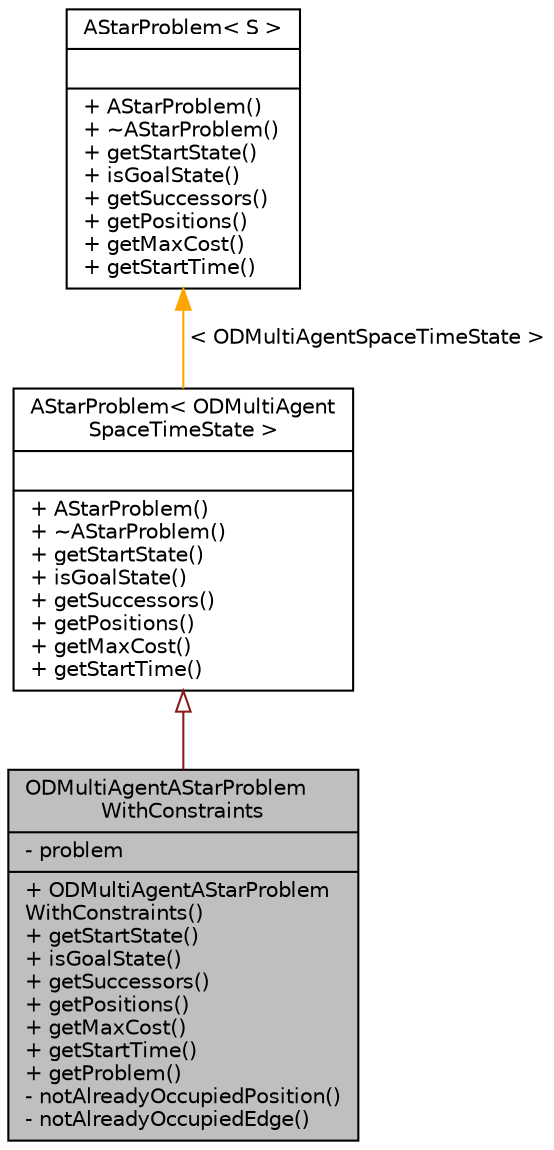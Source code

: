 digraph "ODMultiAgentAStarProblemWithConstraints"
{
 // INTERACTIVE_SVG=YES
 // LATEX_PDF_SIZE
  edge [fontname="Helvetica",fontsize="10",labelfontname="Helvetica",labelfontsize="10"];
  node [fontname="Helvetica",fontsize="10",shape=record];
  Node1 [label="{ODMultiAgentAStarProblem\lWithConstraints\n|- problem\l|+ ODMultiAgentAStarProblem\lWithConstraints()\l+ getStartState()\l+ isGoalState()\l+ getSuccessors()\l+ getPositions()\l+ getMaxCost()\l+ getStartTime()\l+ getProblem()\l- notAlreadyOccupiedPosition()\l- notAlreadyOccupiedEdge()\l}",height=0.2,width=0.4,color="black", fillcolor="grey75", style="filled", fontcolor="black",tooltip=" "];
  Node2 -> Node1 [dir="back",color="firebrick4",fontsize="10",style="solid",arrowtail="onormal",fontname="Helvetica"];
  Node2 [label="{AStarProblem\< ODMultiAgent\lSpaceTimeState \>\n||+ AStarProblem()\l+ ~AStarProblem()\l+ getStartState()\l+ isGoalState()\l+ getSuccessors()\l+ getPositions()\l+ getMaxCost()\l+ getStartTime()\l}",height=0.2,width=0.4,color="black", fillcolor="white", style="filled",URL="$classAStarProblem.html",tooltip=" "];
  Node3 -> Node2 [dir="back",color="orange",fontsize="10",style="solid",label=" \< ODMultiAgentSpaceTimeState \>" ,fontname="Helvetica"];
  Node3 [label="{AStarProblem\< S \>\n||+ AStarProblem()\l+ ~AStarProblem()\l+ getStartState()\l+ isGoalState()\l+ getSuccessors()\l+ getPositions()\l+ getMaxCost()\l+ getStartTime()\l}",height=0.2,width=0.4,color="black", fillcolor="white", style="filled",URL="$classAStarProblem.html",tooltip=" "];
}
